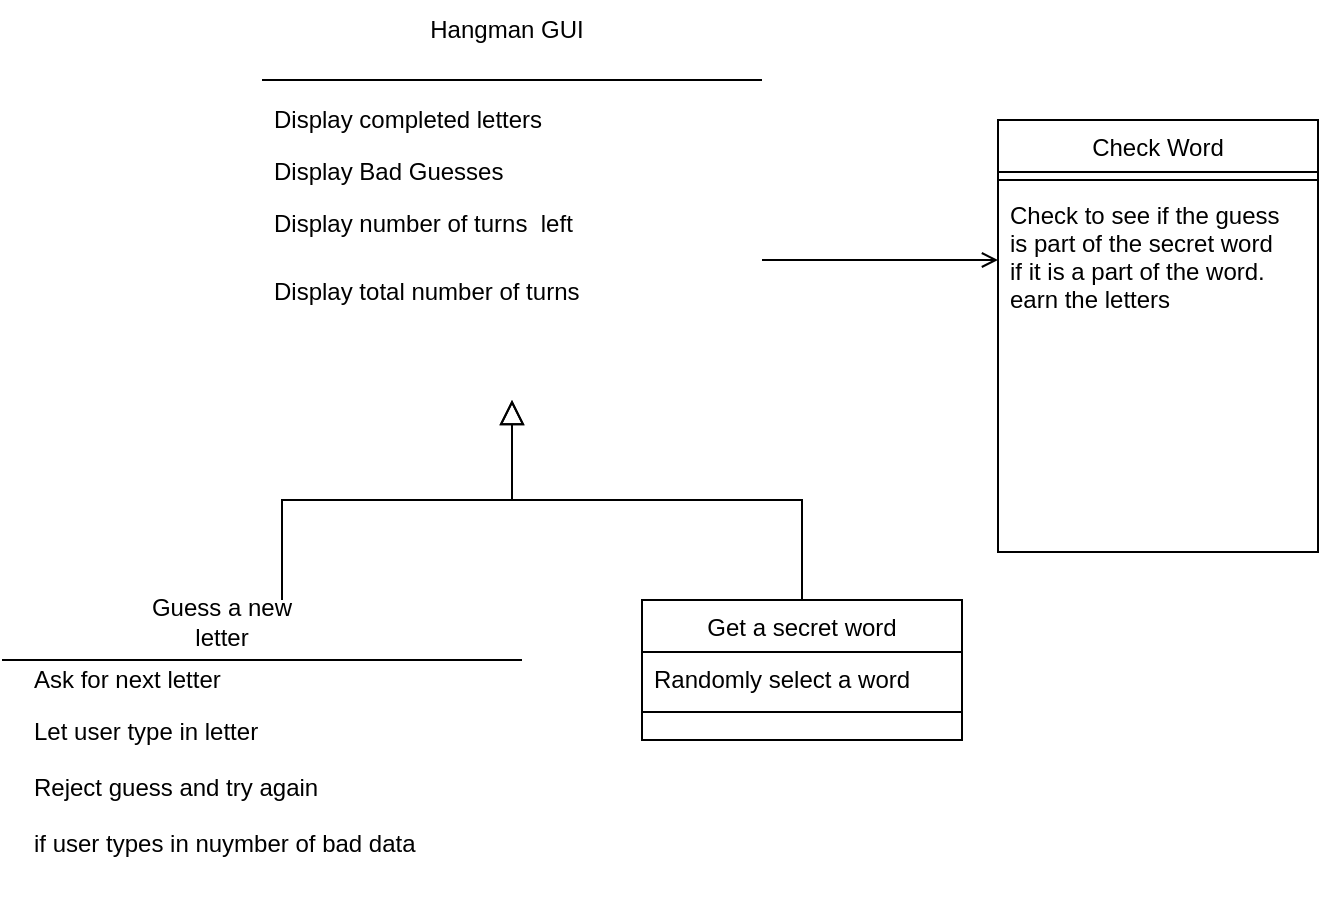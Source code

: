 <mxfile version="17.4.4" type="github">
  <diagram id="xRpauJaL2kgVzzrO5x2l" name="Page-1">
    <mxGraphModel dx="868" dy="442" grid="1" gridSize="10" guides="1" tooltips="1" connect="1" arrows="1" fold="1" page="1" pageScale="1" pageWidth="850" pageHeight="1100" math="0" shadow="0">
      <root>
        <mxCell id="0" />
        <mxCell id="1" parent="0" />
        <mxCell id="ZyGHPosLNIEFegIK6wfl-18" value="Display completed letters" style="text;align=left;verticalAlign=top;spacingLeft=4;spacingRight=4;overflow=hidden;rotatable=0;points=[[0,0.5],[1,0.5]];portConstraint=eastwest;" vertex="1" parent="1">
          <mxGeometry x="150" y="116" width="250" height="26" as="geometry" />
        </mxCell>
        <mxCell id="ZyGHPosLNIEFegIK6wfl-19" value="Display Bad Guesses&#xa;" style="text;align=left;verticalAlign=top;spacingLeft=4;spacingRight=4;overflow=hidden;rotatable=0;points=[[0,0.5],[1,0.5]];portConstraint=eastwest;rounded=0;shadow=0;html=0;" vertex="1" parent="1">
          <mxGeometry x="150" y="142" width="250" height="26" as="geometry" />
        </mxCell>
        <mxCell id="ZyGHPosLNIEFegIK6wfl-20" value="Display number of turns  left" style="text;align=left;verticalAlign=top;spacingLeft=4;spacingRight=4;overflow=hidden;rotatable=0;points=[[0,0.5],[1,0.5]];portConstraint=eastwest;rounded=0;shadow=0;html=0;" vertex="1" parent="1">
          <mxGeometry x="150" y="168" width="250" height="26" as="geometry" />
        </mxCell>
        <mxCell id="ZyGHPosLNIEFegIK6wfl-21" value="" style="line;html=1;strokeWidth=1;align=left;verticalAlign=middle;spacingTop=-1;spacingLeft=3;spacingRight=3;rotatable=0;labelPosition=right;points=[];portConstraint=eastwest;" vertex="1" parent="1">
          <mxGeometry x="150" y="90" width="250" height="40" as="geometry" />
        </mxCell>
        <mxCell id="ZyGHPosLNIEFegIK6wfl-22" value="Display total number of turns" style="text;align=left;verticalAlign=top;spacingLeft=4;spacingRight=4;overflow=hidden;rotatable=0;points=[[0,0.5],[1,0.5]];portConstraint=eastwest;" vertex="1" parent="1">
          <mxGeometry x="150" y="202" width="250" height="26" as="geometry" />
        </mxCell>
        <mxCell id="ZyGHPosLNIEFegIK6wfl-23" value="Ask for next letter " style="text;align=left;verticalAlign=top;spacingLeft=4;spacingRight=4;overflow=hidden;rotatable=0;points=[[0,0.5],[1,0.5]];portConstraint=eastwest;" vertex="1" parent="1">
          <mxGeometry x="30" y="396" width="260" height="26" as="geometry" />
        </mxCell>
        <mxCell id="ZyGHPosLNIEFegIK6wfl-24" value="Let user type in letter&#xa;&#xa;Reject guess and try again&#xa;&#xa;if user types in nuymber of bad data" style="text;align=left;verticalAlign=top;spacingLeft=4;spacingRight=4;overflow=hidden;rotatable=0;points=[[0,0.5],[1,0.5]];portConstraint=eastwest;rounded=0;shadow=0;html=0;" vertex="1" parent="1">
          <mxGeometry x="30" y="422" width="260" height="98" as="geometry" />
        </mxCell>
        <mxCell id="ZyGHPosLNIEFegIK6wfl-25" value="" style="line;html=1;strokeWidth=1;align=left;verticalAlign=middle;spacingTop=-1;spacingLeft=3;spacingRight=3;rotatable=0;labelPosition=right;points=[];portConstraint=eastwest;" vertex="1" parent="1">
          <mxGeometry x="20" y="396" width="260" height="8" as="geometry" />
        </mxCell>
        <mxCell id="ZyGHPosLNIEFegIK6wfl-26" value="" style="endArrow=block;endSize=10;endFill=0;shadow=0;strokeWidth=1;rounded=0;edgeStyle=elbowEdgeStyle;elbow=vertical;" edge="1" parent="1">
          <mxGeometry width="160" relative="1" as="geometry">
            <mxPoint x="160" y="370" as="sourcePoint" />
            <mxPoint x="275" y="270" as="targetPoint" />
          </mxGeometry>
        </mxCell>
        <mxCell id="ZyGHPosLNIEFegIK6wfl-27" value="Get a secret word" style="swimlane;fontStyle=0;align=center;verticalAlign=top;childLayout=stackLayout;horizontal=1;startSize=26;horizontalStack=0;resizeParent=1;resizeLast=0;collapsible=1;marginBottom=0;rounded=0;shadow=0;strokeWidth=1;" vertex="1" parent="1">
          <mxGeometry x="340" y="370" width="160" height="70" as="geometry">
            <mxRectangle x="340" y="380" width="170" height="26" as="alternateBounds" />
          </mxGeometry>
        </mxCell>
        <mxCell id="ZyGHPosLNIEFegIK6wfl-28" value="Randomly select a word" style="text;align=left;verticalAlign=top;spacingLeft=4;spacingRight=4;overflow=hidden;rotatable=0;points=[[0,0.5],[1,0.5]];portConstraint=eastwest;" vertex="1" parent="ZyGHPosLNIEFegIK6wfl-27">
          <mxGeometry y="26" width="160" height="26" as="geometry" />
        </mxCell>
        <mxCell id="ZyGHPosLNIEFegIK6wfl-29" value="" style="line;html=1;strokeWidth=1;align=left;verticalAlign=middle;spacingTop=-1;spacingLeft=3;spacingRight=3;rotatable=0;labelPosition=right;points=[];portConstraint=eastwest;" vertex="1" parent="ZyGHPosLNIEFegIK6wfl-27">
          <mxGeometry y="52" width="160" height="8" as="geometry" />
        </mxCell>
        <mxCell id="ZyGHPosLNIEFegIK6wfl-30" value="" style="endArrow=block;endSize=10;endFill=0;shadow=0;strokeWidth=1;rounded=0;edgeStyle=elbowEdgeStyle;elbow=vertical;" edge="1" parent="1" source="ZyGHPosLNIEFegIK6wfl-27">
          <mxGeometry width="160" relative="1" as="geometry">
            <mxPoint x="220" y="383" as="sourcePoint" />
            <mxPoint x="275" y="270" as="targetPoint" />
          </mxGeometry>
        </mxCell>
        <mxCell id="ZyGHPosLNIEFegIK6wfl-31" value="Check Word" style="swimlane;fontStyle=0;align=center;verticalAlign=top;childLayout=stackLayout;horizontal=1;startSize=26;horizontalStack=0;resizeParent=1;resizeLast=0;collapsible=1;marginBottom=0;rounded=0;shadow=0;strokeWidth=1;" vertex="1" parent="1">
          <mxGeometry x="518" y="130" width="160" height="216" as="geometry">
            <mxRectangle x="550" y="140" width="160" height="26" as="alternateBounds" />
          </mxGeometry>
        </mxCell>
        <mxCell id="ZyGHPosLNIEFegIK6wfl-32" value="" style="line;html=1;strokeWidth=1;align=left;verticalAlign=middle;spacingTop=-1;spacingLeft=3;spacingRight=3;rotatable=0;labelPosition=right;points=[];portConstraint=eastwest;" vertex="1" parent="ZyGHPosLNIEFegIK6wfl-31">
          <mxGeometry y="26" width="160" height="8" as="geometry" />
        </mxCell>
        <mxCell id="ZyGHPosLNIEFegIK6wfl-33" value="Check to see if the guess&#xa;is part of the secret word&#xa;if it is a part of the word. &#xa;earn the letters&#xa;" style="text;align=left;verticalAlign=top;spacingLeft=4;spacingRight=4;overflow=hidden;rotatable=0;points=[[0,0.5],[1,0.5]];portConstraint=eastwest;" vertex="1" parent="ZyGHPosLNIEFegIK6wfl-31">
          <mxGeometry y="34" width="160" height="146" as="geometry" />
        </mxCell>
        <mxCell id="ZyGHPosLNIEFegIK6wfl-34" value="" style="endArrow=open;shadow=0;strokeWidth=1;rounded=0;endFill=1;edgeStyle=elbowEdgeStyle;elbow=vertical;" edge="1" parent="1" target="ZyGHPosLNIEFegIK6wfl-31">
          <mxGeometry x="0.5" y="41" relative="1" as="geometry">
            <mxPoint x="400" y="200" as="sourcePoint" />
            <mxPoint x="550" y="202" as="targetPoint" />
            <mxPoint x="-40" y="32" as="offset" />
          </mxGeometry>
        </mxCell>
        <mxCell id="ZyGHPosLNIEFegIK6wfl-35" value="Hangman GUI" style="text;html=1;strokeColor=none;fillColor=none;align=center;verticalAlign=middle;whiteSpace=wrap;rounded=0;" vertex="1" parent="1">
          <mxGeometry x="230" y="70" width="85" height="30" as="geometry" />
        </mxCell>
        <mxCell id="ZyGHPosLNIEFegIK6wfl-36" value="Guess a new letter" style="text;html=1;strokeColor=none;fillColor=none;align=center;verticalAlign=middle;whiteSpace=wrap;rounded=0;" vertex="1" parent="1">
          <mxGeometry x="80" y="366" width="100" height="30" as="geometry" />
        </mxCell>
      </root>
    </mxGraphModel>
  </diagram>
</mxfile>
